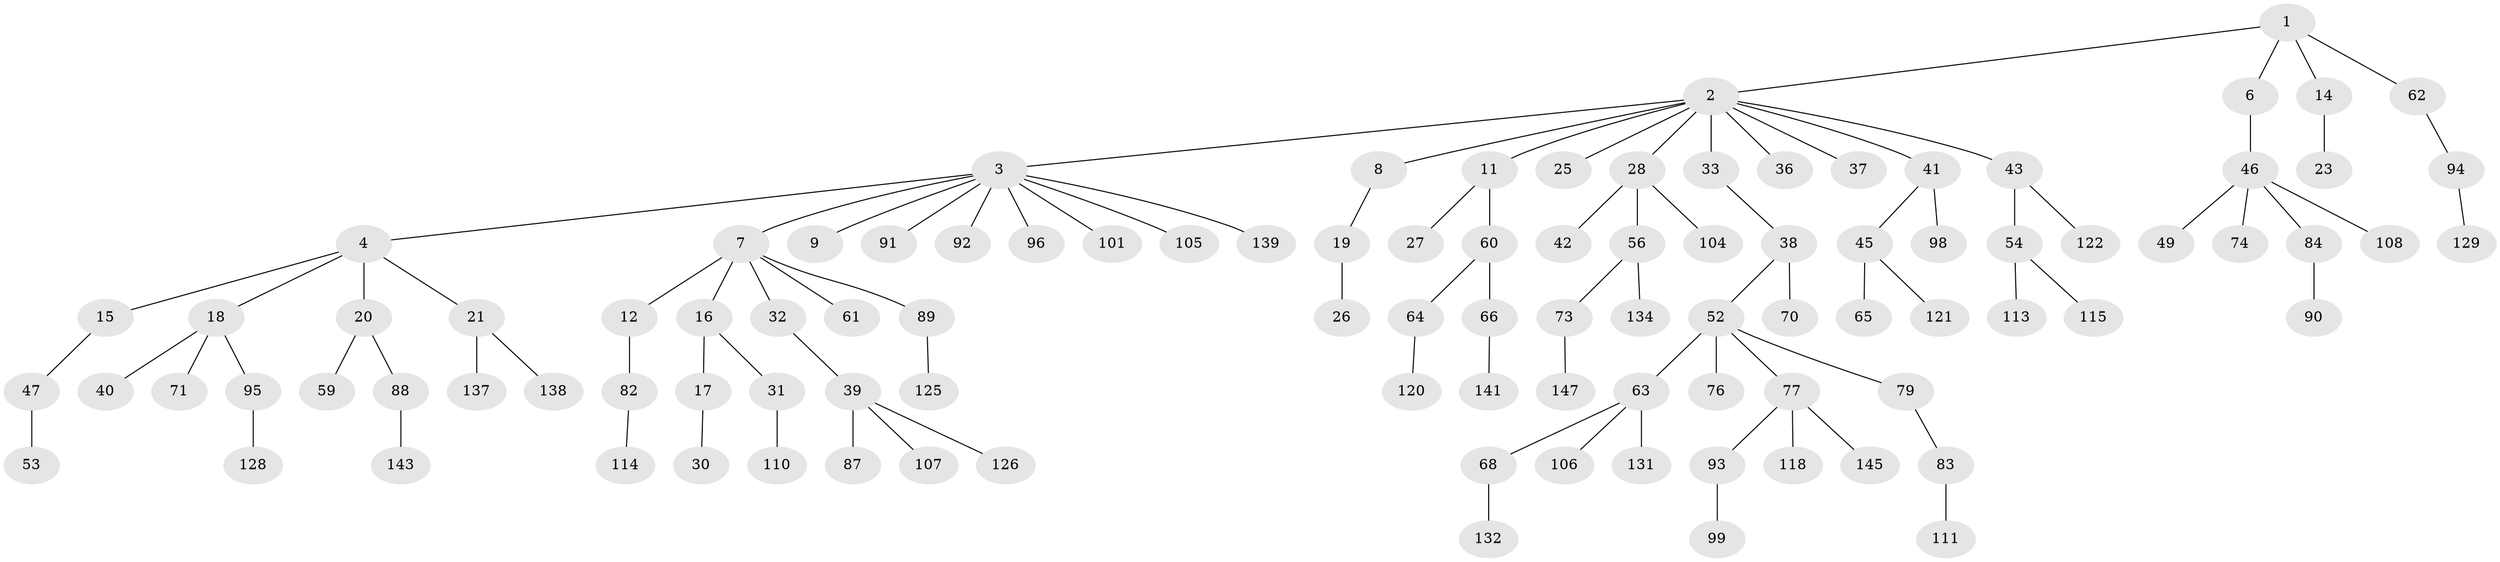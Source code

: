 // original degree distribution, {5: 0.020134228187919462, 7: 0.006711409395973154, 9: 0.006711409395973154, 6: 0.013422818791946308, 3: 0.16778523489932887, 1: 0.5100671140939598, 2: 0.2080536912751678, 4: 0.06711409395973154}
// Generated by graph-tools (version 1.1) at 2025/11/02/27/25 16:11:26]
// undirected, 103 vertices, 102 edges
graph export_dot {
graph [start="1"]
  node [color=gray90,style=filled];
  1 [super="+34"];
  2 [super="+5"];
  3 [super="+58"];
  4 [super="+10"];
  6 [super="+13"];
  7 [super="+44"];
  8 [super="+136"];
  9;
  11 [super="+35"];
  12 [super="+97"];
  14 [super="+57"];
  15 [super="+149"];
  16 [super="+112"];
  17 [super="+78"];
  18 [super="+29"];
  19 [super="+116"];
  20 [super="+24"];
  21 [super="+22"];
  23;
  25 [super="+135"];
  26;
  27 [super="+80"];
  28 [super="+50"];
  30;
  31 [super="+81"];
  32;
  33;
  36;
  37;
  38 [super="+48"];
  39 [super="+86"];
  40 [super="+123"];
  41 [super="+55"];
  42;
  43;
  45;
  46 [super="+51"];
  47;
  49;
  52 [super="+69"];
  53;
  54 [super="+75"];
  56 [super="+124"];
  59;
  60 [super="+144"];
  61 [super="+72"];
  62;
  63 [super="+117"];
  64;
  65 [super="+127"];
  66 [super="+67"];
  68;
  70;
  71;
  73;
  74;
  76 [super="+133"];
  77 [super="+85"];
  79 [super="+119"];
  82 [super="+148"];
  83 [super="+146"];
  84 [super="+130"];
  87;
  88 [super="+103"];
  89 [super="+109"];
  90 [super="+102"];
  91;
  92;
  93;
  94;
  95 [super="+100"];
  96;
  98;
  99;
  101;
  104 [super="+142"];
  105;
  106;
  107;
  108;
  110;
  111;
  113;
  114;
  115;
  118;
  120;
  121;
  122;
  125;
  126;
  128;
  129;
  131;
  132;
  134;
  137;
  138 [super="+140"];
  139;
  141;
  143;
  145;
  147;
  1 -- 2;
  1 -- 6;
  1 -- 14;
  1 -- 62;
  2 -- 3;
  2 -- 8;
  2 -- 33;
  2 -- 36;
  2 -- 37;
  2 -- 25;
  2 -- 41;
  2 -- 11;
  2 -- 28;
  2 -- 43;
  3 -- 4;
  3 -- 7;
  3 -- 9;
  3 -- 91;
  3 -- 92;
  3 -- 96;
  3 -- 139;
  3 -- 105;
  3 -- 101;
  4 -- 15;
  4 -- 18;
  4 -- 21;
  4 -- 20;
  6 -- 46;
  7 -- 12;
  7 -- 16;
  7 -- 32;
  7 -- 89;
  7 -- 61;
  8 -- 19;
  11 -- 27;
  11 -- 60;
  12 -- 82;
  14 -- 23;
  15 -- 47;
  16 -- 17;
  16 -- 31;
  17 -- 30;
  18 -- 95;
  18 -- 40;
  18 -- 71;
  19 -- 26;
  20 -- 59;
  20 -- 88;
  21 -- 137;
  21 -- 138;
  28 -- 42;
  28 -- 56;
  28 -- 104;
  31 -- 110;
  32 -- 39;
  33 -- 38;
  38 -- 52;
  38 -- 70;
  39 -- 126;
  39 -- 107;
  39 -- 87;
  41 -- 45;
  41 -- 98;
  43 -- 54;
  43 -- 122;
  45 -- 65;
  45 -- 121;
  46 -- 49;
  46 -- 74;
  46 -- 84;
  46 -- 108;
  47 -- 53;
  52 -- 63;
  52 -- 76;
  52 -- 77;
  52 -- 79;
  54 -- 113;
  54 -- 115;
  56 -- 73;
  56 -- 134;
  60 -- 64;
  60 -- 66;
  62 -- 94;
  63 -- 68;
  63 -- 106;
  63 -- 131;
  64 -- 120;
  66 -- 141;
  68 -- 132;
  73 -- 147;
  77 -- 118;
  77 -- 145;
  77 -- 93;
  79 -- 83;
  82 -- 114;
  83 -- 111;
  84 -- 90;
  88 -- 143;
  89 -- 125;
  93 -- 99;
  94 -- 129;
  95 -- 128;
}

